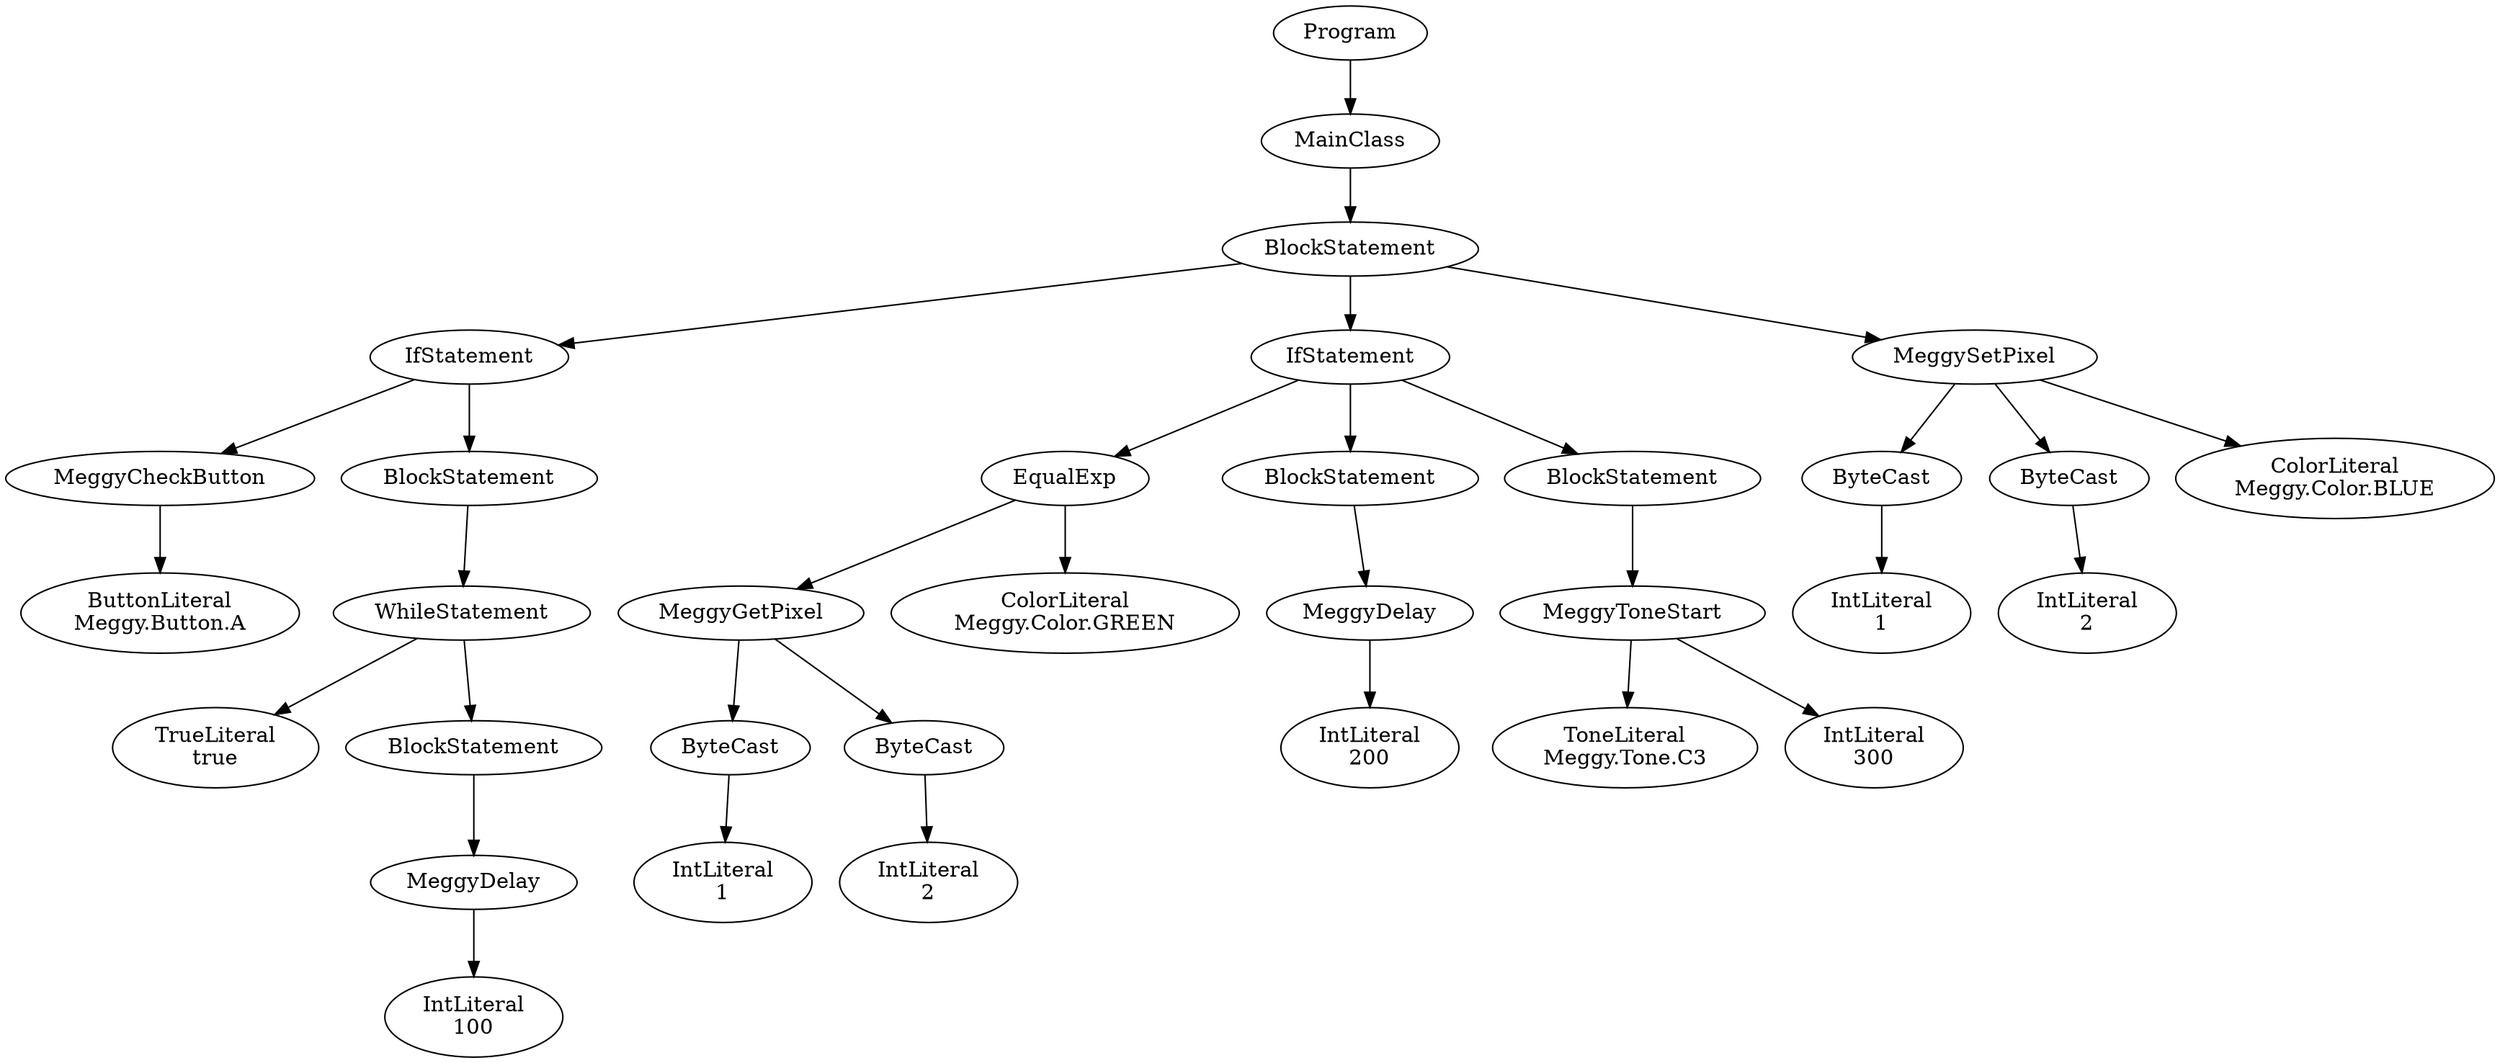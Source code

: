 digraph ASTGraph {
0 [ label="Program" ];
1 [ label="MainClass" ];
0 -> 1
2 [ label="BlockStatement" ];
1 -> 2
3 [ label="IfStatement" ];
2 -> 3
4 [ label="MeggyCheckButton" ];
3 -> 4
5 [ label="ButtonLiteral\nMeggy.Button.A" ];
4 -> 5
6 [ label="BlockStatement" ];
3 -> 6
7 [ label="WhileStatement" ];
6 -> 7
8 [ label="TrueLiteral\ntrue" ];
7 -> 8
9 [ label="BlockStatement" ];
7 -> 9
10 [ label="MeggyDelay" ];
9 -> 10
11 [ label="IntLiteral\n100" ];
10 -> 11
12 [ label="IfStatement" ];
2 -> 12
13 [ label="EqualExp" ];
12 -> 13
14 [ label="MeggyGetPixel" ];
13 -> 14
15 [ label="ByteCast" ];
14 -> 15
16 [ label="IntLiteral\n1" ];
15 -> 16
17 [ label="ByteCast" ];
14 -> 17
18 [ label="IntLiteral\n2" ];
17 -> 18
19 [ label="ColorLiteral\nMeggy.Color.GREEN" ];
13 -> 19
20 [ label="BlockStatement" ];
12 -> 20
21 [ label="MeggyDelay" ];
20 -> 21
22 [ label="IntLiteral\n200" ];
21 -> 22
23 [ label="BlockStatement" ];
12 -> 23
24 [ label="MeggyToneStart" ];
23 -> 24
25 [ label="ToneLiteral\nMeggy.Tone.C3" ];
24 -> 25
26 [ label="IntLiteral\n300" ];
24 -> 26
27 [ label="MeggySetPixel" ];
2 -> 27
28 [ label="ByteCast" ];
27 -> 28
29 [ label="IntLiteral\n1" ];
28 -> 29
30 [ label="ByteCast" ];
27 -> 30
31 [ label="IntLiteral\n2" ];
30 -> 31
32 [ label="ColorLiteral\nMeggy.Color.BLUE" ];
27 -> 32
}
